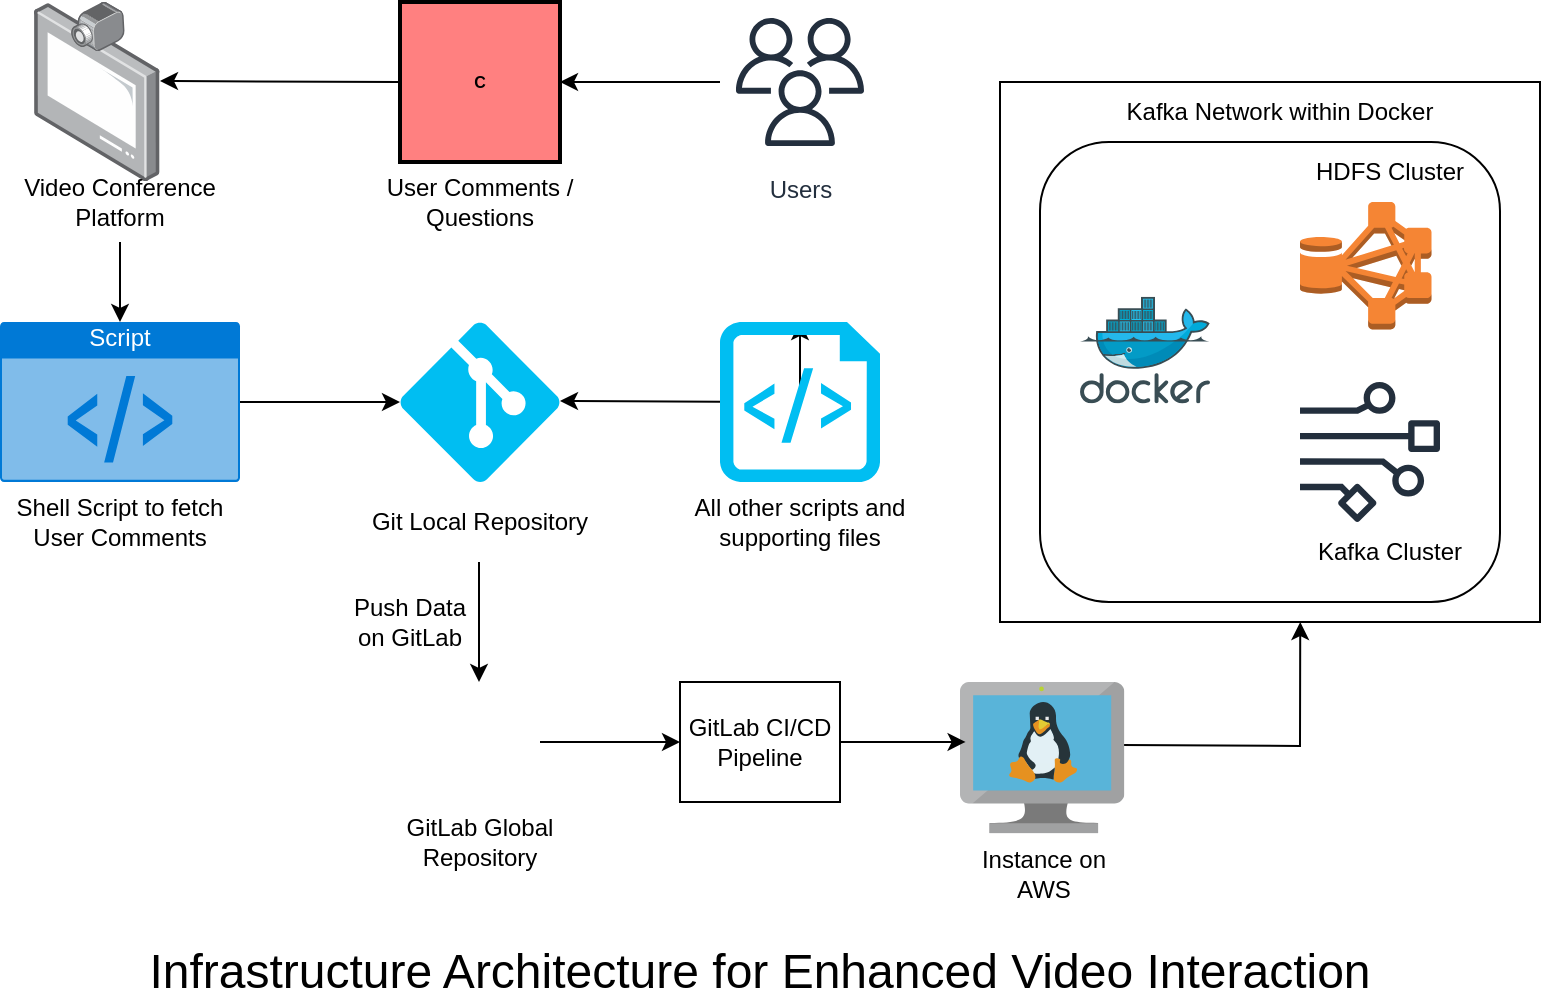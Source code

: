 <mxfile version="23.1.0" type="github">
  <diagram name="Page-1" id="eFhQJ8MCelxOznyA33HF">
    <mxGraphModel dx="1492" dy="653" grid="1" gridSize="10" guides="1" tooltips="1" connect="1" arrows="1" fold="1" page="1" pageScale="1" pageWidth="850" pageHeight="1100" math="0" shadow="0">
      <root>
        <mxCell id="0" />
        <mxCell id="1" parent="0" />
        <mxCell id="cWYhQobJx_h5Iqvp6pgs-2" value="" style="shape=image;html=1;verticalAlign=top;verticalLabelPosition=bottom;labelBackgroundColor=#ffffff;imageAspect=0;aspect=fixed;image=https://cdn4.iconfinder.com/data/icons/socialcones/508/Gitlab-128.png" parent="1" vertex="1">
          <mxGeometry x="250" y="540" width="60" height="60" as="geometry" />
        </mxCell>
        <mxCell id="97LZZzGXSpF8J5TG0Yai-1" value="" style="image;points=[];aspect=fixed;html=1;align=center;shadow=0;dashed=0;image=img/lib/allied_telesis/computer_and_terminals/Vdeo_Conference_Terminal.svg;movable=1;resizable=1;rotatable=1;deletable=1;editable=1;locked=0;connectable=1;" vertex="1" parent="1">
          <mxGeometry x="56.73" y="200" width="63.27" height="89.52" as="geometry" />
        </mxCell>
        <mxCell id="97LZZzGXSpF8J5TG0Yai-24" value="" style="edgeStyle=orthogonalEdgeStyle;rounded=0;orthogonalLoop=1;jettySize=auto;html=1;" edge="1" parent="1" target="cWYhQobJx_h5Iqvp6pgs-2">
          <mxGeometry relative="1" as="geometry">
            <mxPoint x="279.5" y="480" as="sourcePoint" />
            <mxPoint x="280" y="520" as="targetPoint" />
          </mxGeometry>
        </mxCell>
        <mxCell id="97LZZzGXSpF8J5TG0Yai-2" value="Users" style="sketch=0;outlineConnect=0;fontColor=#232F3E;gradientColor=none;strokeColor=#232F3E;fillColor=#ffffff;dashed=0;verticalLabelPosition=bottom;verticalAlign=top;align=center;html=1;fontSize=12;fontStyle=0;aspect=fixed;shape=mxgraph.aws4.resourceIcon;resIcon=mxgraph.aws4.users;" vertex="1" parent="1">
          <mxGeometry x="400" y="200" width="80" height="80" as="geometry" />
        </mxCell>
        <mxCell id="97LZZzGXSpF8J5TG0Yai-4" value="&lt;font style=&quot;font-size: 12px;&quot;&gt;Video Conference Platform&lt;/font&gt;" style="text;html=1;strokeColor=none;fillColor=none;align=center;verticalAlign=middle;whiteSpace=wrap;rounded=0;" vertex="1" parent="1">
          <mxGeometry x="40" y="280" width="120" height="40" as="geometry" />
        </mxCell>
        <mxCell id="97LZZzGXSpF8J5TG0Yai-7" value="C" style="strokeWidth=2;dashed=0;align=center;fontSize=8;shape=rect;fillColor=#FF8080;fontStyle=1;whiteSpace=wrap;html=1;" vertex="1" parent="1">
          <mxGeometry x="240" y="200" width="80" height="80" as="geometry" />
        </mxCell>
        <mxCell id="97LZZzGXSpF8J5TG0Yai-8" value="" style="endArrow=classic;html=1;rounded=0;" edge="1" parent="1" source="97LZZzGXSpF8J5TG0Yai-2">
          <mxGeometry width="50" height="50" relative="1" as="geometry">
            <mxPoint x="400" y="240" as="sourcePoint" />
            <mxPoint x="320" y="240" as="targetPoint" />
          </mxGeometry>
        </mxCell>
        <mxCell id="97LZZzGXSpF8J5TG0Yai-12" value="" style="endArrow=classic;html=1;rounded=0;exitX=0;exitY=0.5;exitDx=0;exitDy=0;" edge="1" parent="1" source="97LZZzGXSpF8J5TG0Yai-7">
          <mxGeometry width="50" height="50" relative="1" as="geometry">
            <mxPoint x="220" y="240" as="sourcePoint" />
            <mxPoint x="120" y="239.5" as="targetPoint" />
          </mxGeometry>
        </mxCell>
        <mxCell id="97LZZzGXSpF8J5TG0Yai-13" value="Script" style="html=1;whiteSpace=wrap;strokeColor=none;fillColor=#0079D6;labelPosition=center;verticalLabelPosition=middle;verticalAlign=top;align=center;fontSize=12;outlineConnect=0;spacingTop=-6;fontColor=#FFFFFF;sketch=0;shape=mxgraph.sitemap.script;" vertex="1" parent="1">
          <mxGeometry x="40" y="360" width="120" height="80" as="geometry" />
        </mxCell>
        <mxCell id="97LZZzGXSpF8J5TG0Yai-14" value="" style="verticalLabelPosition=bottom;html=1;verticalAlign=top;align=center;strokeColor=none;fillColor=#00BEF2;shape=mxgraph.azure.git_repository;" vertex="1" parent="1">
          <mxGeometry x="240" y="360" width="80" height="80" as="geometry" />
        </mxCell>
        <mxCell id="97LZZzGXSpF8J5TG0Yai-16" value="&lt;font style=&quot;&quot;&gt;&lt;font style=&quot;font-size: 12px;&quot;&gt;Shell Script to fetch User Comments&lt;/font&gt;&lt;br&gt;&lt;/font&gt;" style="text;html=1;strokeColor=none;fillColor=none;align=center;verticalAlign=middle;whiteSpace=wrap;rounded=0;" vertex="1" parent="1">
          <mxGeometry x="40" y="440" width="120" height="40" as="geometry" />
        </mxCell>
        <mxCell id="97LZZzGXSpF8J5TG0Yai-17" value="&lt;font style=&quot;&quot;&gt;&lt;font style=&quot;font-size: 12px;&quot;&gt;Git Local Repository&lt;/font&gt;&lt;br&gt;&lt;/font&gt;" style="text;html=1;strokeColor=none;fillColor=none;align=center;verticalAlign=middle;whiteSpace=wrap;rounded=0;" vertex="1" parent="1">
          <mxGeometry x="220" y="440" width="120" height="40" as="geometry" />
        </mxCell>
        <mxCell id="97LZZzGXSpF8J5TG0Yai-19" value="&lt;font style=&quot;&quot;&gt;&lt;font style=&quot;font-size: 12px;&quot;&gt;All other scripts and supporting files&lt;/font&gt;&lt;br&gt;&lt;/font&gt;" style="text;html=1;strokeColor=none;fillColor=none;align=center;verticalAlign=middle;whiteSpace=wrap;rounded=0;" vertex="1" parent="1">
          <mxGeometry x="380" y="440" width="120" height="40" as="geometry" />
        </mxCell>
        <mxCell id="97LZZzGXSpF8J5TG0Yai-20" value="" style="endArrow=classic;html=1;rounded=0;" edge="1" parent="1" source="97LZZzGXSpF8J5TG0Yai-18">
          <mxGeometry width="50" height="50" relative="1" as="geometry">
            <mxPoint x="440" y="399.5" as="sourcePoint" />
            <mxPoint x="320" y="399.5" as="targetPoint" />
          </mxGeometry>
        </mxCell>
        <mxCell id="97LZZzGXSpF8J5TG0Yai-21" value="" style="endArrow=classic;html=1;rounded=0;exitX=1;exitY=0.5;exitDx=0;exitDy=0;exitPerimeter=0;entryX=0;entryY=0.5;entryDx=0;entryDy=0;entryPerimeter=0;" edge="1" parent="1" source="97LZZzGXSpF8J5TG0Yai-13" target="97LZZzGXSpF8J5TG0Yai-14">
          <mxGeometry width="50" height="50" relative="1" as="geometry">
            <mxPoint x="440" y="310" as="sourcePoint" />
            <mxPoint x="320" y="310" as="targetPoint" />
          </mxGeometry>
        </mxCell>
        <mxCell id="97LZZzGXSpF8J5TG0Yai-22" value="" style="endArrow=classic;html=1;rounded=0;exitX=0.5;exitY=1;exitDx=0;exitDy=0;entryX=0.5;entryY=0;entryDx=0;entryDy=0;entryPerimeter=0;" edge="1" parent="1" source="97LZZzGXSpF8J5TG0Yai-4" target="97LZZzGXSpF8J5TG0Yai-13">
          <mxGeometry width="50" height="50" relative="1" as="geometry">
            <mxPoint x="470" y="270" as="sourcePoint" />
            <mxPoint x="350" y="270" as="targetPoint" />
          </mxGeometry>
        </mxCell>
        <mxCell id="97LZZzGXSpF8J5TG0Yai-23" value="&lt;font style=&quot;&quot;&gt;&lt;font style=&quot;font-size: 12px;&quot;&gt;User Comments / Questions&lt;/font&gt;&lt;br&gt;&lt;/font&gt;" style="text;html=1;strokeColor=none;fillColor=none;align=center;verticalAlign=middle;whiteSpace=wrap;rounded=0;" vertex="1" parent="1">
          <mxGeometry x="220" y="280" width="120" height="40" as="geometry" />
        </mxCell>
        <mxCell id="97LZZzGXSpF8J5TG0Yai-28" value="&lt;font style=&quot;&quot;&gt;Push Data on GitLab&lt;br&gt;&lt;/font&gt;" style="text;html=1;strokeColor=none;fillColor=none;align=center;verticalAlign=middle;whiteSpace=wrap;rounded=0;" vertex="1" parent="1">
          <mxGeometry x="210" y="490" width="70" height="40" as="geometry" />
        </mxCell>
        <mxCell id="97LZZzGXSpF8J5TG0Yai-29" value="GitLab CI/CD Pipeline" style="rounded=0;whiteSpace=wrap;html=1;" vertex="1" parent="1">
          <mxGeometry x="380" y="540" width="80" height="60" as="geometry" />
        </mxCell>
        <mxCell id="97LZZzGXSpF8J5TG0Yai-30" value="" style="endArrow=classic;html=1;rounded=0;exitX=1;exitY=0.5;exitDx=0;exitDy=0;entryX=0;entryY=0.5;entryDx=0;entryDy=0;" edge="1" parent="1" source="cWYhQobJx_h5Iqvp6pgs-2" target="97LZZzGXSpF8J5TG0Yai-29">
          <mxGeometry width="50" height="50" relative="1" as="geometry">
            <mxPoint x="320" y="569.5" as="sourcePoint" />
            <mxPoint x="400" y="570" as="targetPoint" />
          </mxGeometry>
        </mxCell>
        <mxCell id="97LZZzGXSpF8J5TG0Yai-31" value="" style="endArrow=classic;html=1;rounded=0;exitX=0.978;exitY=0.417;exitDx=0;exitDy=0;exitPerimeter=0;entryX=0.556;entryY=1;entryDx=0;entryDy=0;entryPerimeter=0;" edge="1" parent="1" source="97LZZzGXSpF8J5TG0Yai-33" target="97LZZzGXSpF8J5TG0Yai-58">
          <mxGeometry width="50" height="50" relative="1" as="geometry">
            <mxPoint x="560" y="550" as="sourcePoint" />
            <mxPoint x="570" y="550" as="targetPoint" />
            <Array as="points">
              <mxPoint x="690" y="572" />
            </Array>
          </mxGeometry>
        </mxCell>
        <mxCell id="97LZZzGXSpF8J5TG0Yai-33" value="" style="image;sketch=0;aspect=fixed;html=1;points=[];align=center;fontSize=12;image=img/lib/mscae/VM_Linux.svg;" vertex="1" parent="1">
          <mxGeometry x="520" y="540" width="82.18" height="75.6" as="geometry" />
        </mxCell>
        <mxCell id="97LZZzGXSpF8J5TG0Yai-34" value="" style="endArrow=classic;html=1;rounded=0;entryX=0.034;entryY=0.396;entryDx=0;entryDy=0;entryPerimeter=0;exitX=1;exitY=0.5;exitDx=0;exitDy=0;" edge="1" parent="1" source="97LZZzGXSpF8J5TG0Yai-29" target="97LZZzGXSpF8J5TG0Yai-33">
          <mxGeometry width="50" height="50" relative="1" as="geometry">
            <mxPoint x="470" y="552" as="sourcePoint" />
            <mxPoint x="470" y="552.3" as="targetPoint" />
          </mxGeometry>
        </mxCell>
        <mxCell id="97LZZzGXSpF8J5TG0Yai-35" value="Instance on AWS" style="text;html=1;strokeColor=none;fillColor=none;align=center;verticalAlign=middle;whiteSpace=wrap;rounded=0;" vertex="1" parent="1">
          <mxGeometry x="522.18" y="615.6" width="80" height="40" as="geometry" />
        </mxCell>
        <mxCell id="97LZZzGXSpF8J5TG0Yai-58" value="" style="rounded=0;whiteSpace=wrap;html=1;" vertex="1" parent="1">
          <mxGeometry x="540" y="240" width="270" height="270" as="geometry" />
        </mxCell>
        <mxCell id="97LZZzGXSpF8J5TG0Yai-59" value="" style="rounded=1;whiteSpace=wrap;html=1;" vertex="1" parent="1">
          <mxGeometry x="560" y="270" width="230" height="230" as="geometry" />
        </mxCell>
        <mxCell id="97LZZzGXSpF8J5TG0Yai-60" value="Kafka Network within Docker" style="text;html=1;strokeColor=none;fillColor=none;align=center;verticalAlign=middle;whiteSpace=wrap;rounded=0;" vertex="1" parent="1">
          <mxGeometry x="600" y="240" width="160" height="30" as="geometry" />
        </mxCell>
        <mxCell id="97LZZzGXSpF8J5TG0Yai-61" value="" style="image;sketch=0;aspect=fixed;html=1;points=[];align=center;fontSize=12;image=img/lib/mscae/Docker.svg;" vertex="1" parent="1">
          <mxGeometry x="580" y="347.4" width="65" height="53.3" as="geometry" />
        </mxCell>
        <mxCell id="97LZZzGXSpF8J5TG0Yai-62" value="" style="outlineConnect=0;dashed=0;verticalLabelPosition=bottom;verticalAlign=top;align=center;html=1;shape=mxgraph.aws3.hdfs_cluster;fillColor=#F58534;gradientColor=none;" vertex="1" parent="1">
          <mxGeometry x="690" y="300.0" width="65.75" height="63.7" as="geometry" />
        </mxCell>
        <mxCell id="97LZZzGXSpF8J5TG0Yai-63" value="" style="sketch=0;outlineConnect=0;fontColor=#232F3E;gradientColor=none;fillColor=#232F3D;strokeColor=none;dashed=0;verticalLabelPosition=bottom;verticalAlign=top;align=center;html=1;fontSize=12;fontStyle=0;aspect=fixed;pointerEvents=1;shape=mxgraph.aws4.data_stream;" vertex="1" parent="1">
          <mxGeometry x="690" y="390" width="70" height="70" as="geometry" />
        </mxCell>
        <mxCell id="97LZZzGXSpF8J5TG0Yai-64" value="Kafka Cluster" style="text;html=1;strokeColor=none;fillColor=none;align=center;verticalAlign=middle;whiteSpace=wrap;rounded=0;" vertex="1" parent="1">
          <mxGeometry x="690" y="460" width="90" height="30" as="geometry" />
        </mxCell>
        <mxCell id="97LZZzGXSpF8J5TG0Yai-65" value="HDFS Cluster" style="text;html=1;strokeColor=none;fillColor=none;align=center;verticalAlign=middle;whiteSpace=wrap;rounded=0;" vertex="1" parent="1">
          <mxGeometry x="690" y="270" width="90" height="30" as="geometry" />
        </mxCell>
        <mxCell id="97LZZzGXSpF8J5TG0Yai-66" value="" style="endArrow=classic;html=1;rounded=0;" edge="1" parent="1" target="97LZZzGXSpF8J5TG0Yai-18">
          <mxGeometry width="50" height="50" relative="1" as="geometry">
            <mxPoint x="440" y="399.5" as="sourcePoint" />
            <mxPoint x="320" y="399.5" as="targetPoint" />
          </mxGeometry>
        </mxCell>
        <mxCell id="97LZZzGXSpF8J5TG0Yai-18" value="" style="verticalLabelPosition=bottom;html=1;verticalAlign=top;align=center;strokeColor=none;fillColor=#00BEF2;shape=mxgraph.azure.script_file;pointerEvents=1;" vertex="1" parent="1">
          <mxGeometry x="400" y="360" width="80" height="80" as="geometry" />
        </mxCell>
        <mxCell id="97LZZzGXSpF8J5TG0Yai-70" value="&lt;font style=&quot;&quot;&gt;&lt;font style=&quot;font-size: 12px;&quot;&gt;GitLab Global Repository&lt;/font&gt;&lt;br&gt;&lt;/font&gt;" style="text;html=1;strokeColor=none;fillColor=none;align=center;verticalAlign=middle;whiteSpace=wrap;rounded=0;" vertex="1" parent="1">
          <mxGeometry x="220" y="600" width="120" height="40" as="geometry" />
        </mxCell>
        <mxCell id="97LZZzGXSpF8J5TG0Yai-72" value="&lt;font style=&quot;font-size: 24px;&quot;&gt;Infrastructure Architecture for Enhanced Video Interaction&lt;/font&gt;" style="text;html=1;strokeColor=none;fillColor=none;align=center;verticalAlign=middle;whiteSpace=wrap;rounded=0;" vertex="1" parent="1">
          <mxGeometry x="80" y="670" width="680" height="30" as="geometry" />
        </mxCell>
      </root>
    </mxGraphModel>
  </diagram>
</mxfile>
